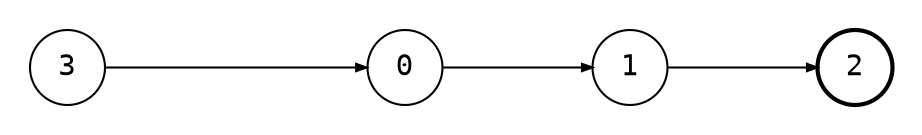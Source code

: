 digraph {
    node [shape=circle, fontname="monospace"];
    edge [arrowsize=0.5, fontname="monospace"];
    layout=circo;
    pad=0.2;

    0 [label="0"];
    1 [label="1"];
    2 [label="2", style=bold];
    3 [label="3"];

    0 -> 1;
    1 -> 2;
    3 -> 0;
}